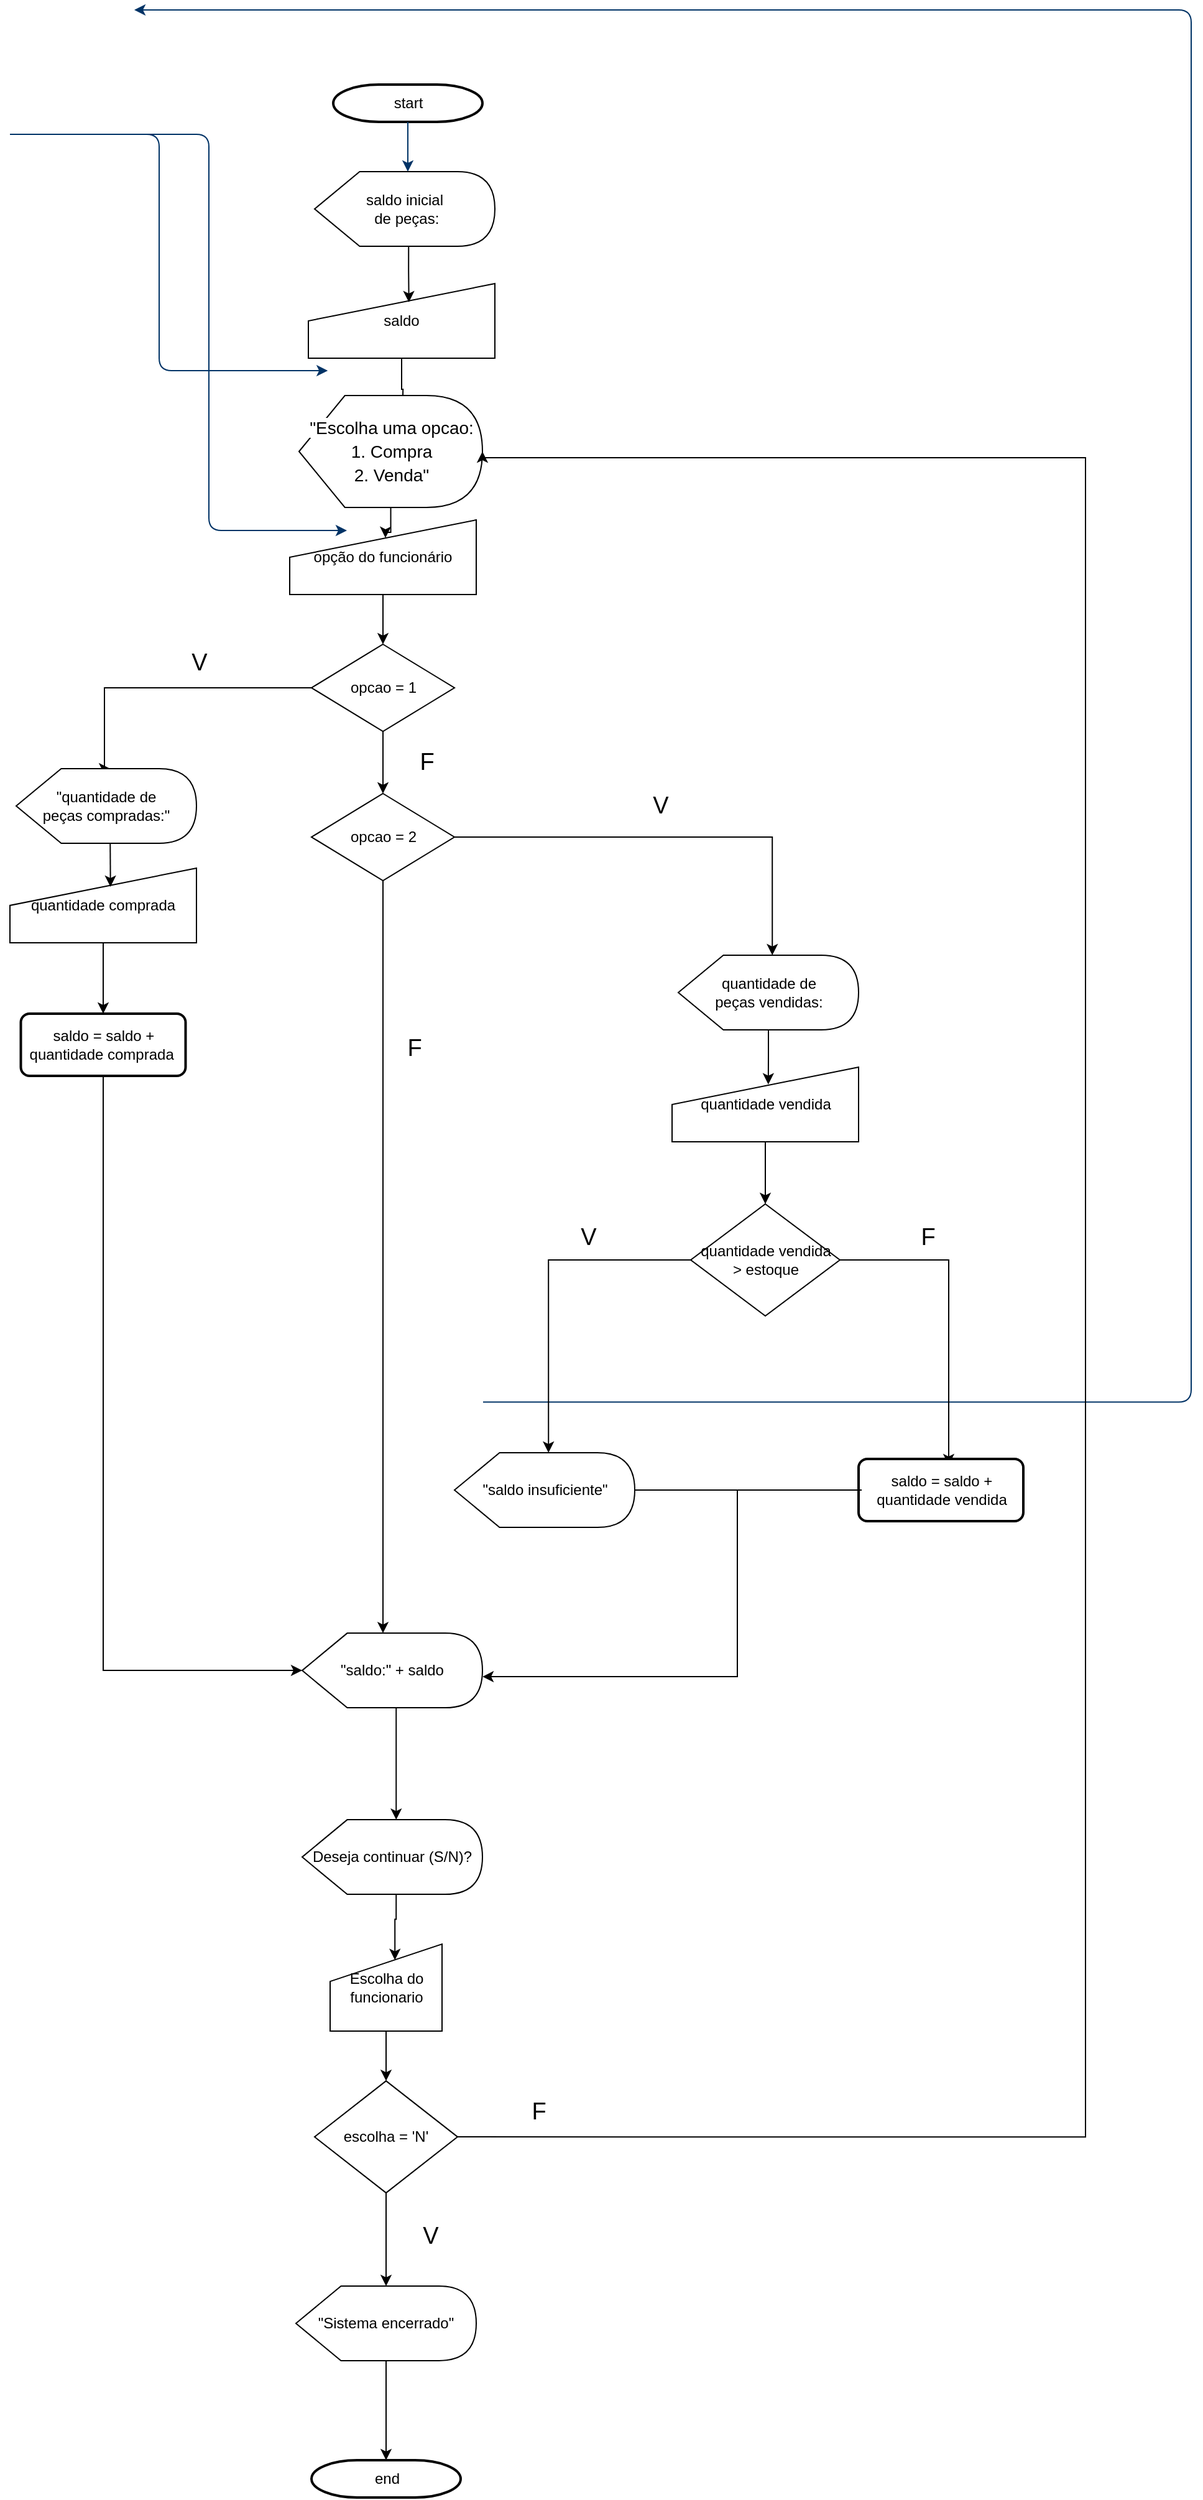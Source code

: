<mxfile version="22.0.3" type="device">
  <diagram id="6a731a19-8d31-9384-78a2-239565b7b9f0" name="Page-1">
    <mxGraphModel dx="1219" dy="713" grid="1" gridSize="10" guides="1" tooltips="1" connect="1" arrows="1" fold="1" page="1" pageScale="1" pageWidth="1169" pageHeight="827" background="none" math="0" shadow="0">
      <root>
        <mxCell id="0" />
        <mxCell id="1" parent="0" />
        <mxCell id="2" value="start" style="shape=mxgraph.flowchart.terminator;strokeWidth=2;gradientColor=none;gradientDirection=north;fontStyle=0;html=1;" parent="1" vertex="1">
          <mxGeometry x="260" y="60" width="120" height="30" as="geometry" />
        </mxCell>
        <mxCell id="7" style="fontStyle=1;strokeColor=#003366;strokeWidth=1;html=1;" parent="1" source="2" edge="1">
          <mxGeometry relative="1" as="geometry">
            <mxPoint x="320" y="130" as="targetPoint" />
          </mxGeometry>
        </mxCell>
        <mxCell id="26" value="" style="edgeStyle=elbowEdgeStyle;elbow=horizontal;exitX=0;exitY=0.5;exitPerimeter=0;entryX=0;entryY=0.5;entryPerimeter=0;fontStyle=1;strokeColor=#003366;strokeWidth=1;html=1;" parent="1" source="28" edge="1">
          <mxGeometry width="100" height="100" as="geometry">
            <mxPoint y="100" as="sourcePoint" />
            <mxPoint x="271" y="418.5" as="targetPoint" />
            <Array as="points">
              <mxPoint x="160" y="850" />
            </Array>
          </mxGeometry>
        </mxCell>
        <mxCell id="40" value="end" style="shape=mxgraph.flowchart.terminator;strokeWidth=2;gradientColor=none;gradientDirection=north;fontStyle=0;html=1;" parent="1" vertex="1">
          <mxGeometry x="242.5" y="1970" width="120" height="30" as="geometry" />
        </mxCell>
        <mxCell id="45" value="" style="edgeStyle=elbowEdgeStyle;elbow=horizontal;exitX=1;exitY=0.5;exitPerimeter=0;entryX=0.905;entryY=0.5;entryPerimeter=0;fontStyle=1;strokeColor=#003366;strokeWidth=1;html=1;" parent="1" target="34" edge="1">
          <mxGeometry width="100" height="100" as="geometry">
            <mxPoint x="380.5" y="1119.25" as="sourcePoint" />
            <mxPoint x="100" as="targetPoint" />
            <Array as="points">
              <mxPoint x="950" y="1320" />
            </Array>
          </mxGeometry>
        </mxCell>
        <mxCell id="54" value="" style="edgeStyle=elbowEdgeStyle;elbow=horizontal;exitX=0;exitY=0.5;exitPerimeter=0;entryX=0.095;entryY=0.5;entryPerimeter=0;fontStyle=1;strokeColor=#003366;strokeWidth=1;html=1;" parent="1" source="37" edge="1">
          <mxGeometry width="100" height="100" as="geometry">
            <mxPoint y="100" as="sourcePoint" />
            <mxPoint x="255.605" y="290" as="targetPoint" />
            <Array as="points">
              <mxPoint x="120" y="970" />
            </Array>
          </mxGeometry>
        </mxCell>
        <mxCell id="QkDp-pboHk4Na_2iRXT8-57" value="saldo inicial&lt;br&gt;&amp;nbsp;de peças:" style="shape=display;whiteSpace=wrap;html=1;" vertex="1" parent="1">
          <mxGeometry x="245" y="130" width="145" height="60" as="geometry" />
        </mxCell>
        <mxCell id="QkDp-pboHk4Na_2iRXT8-58" value="saldo" style="shape=manualInput;whiteSpace=wrap;html=1;" vertex="1" parent="1">
          <mxGeometry x="240" y="220" width="150" height="60" as="geometry" />
        </mxCell>
        <mxCell id="QkDp-pboHk4Na_2iRXT8-60" style="edgeStyle=orthogonalEdgeStyle;rounded=0;orthogonalLoop=1;jettySize=auto;html=1;exitX=0;exitY=0;exitDx=75.625;exitDy=60;exitPerimeter=0;entryX=0.539;entryY=0.25;entryDx=0;entryDy=0;entryPerimeter=0;" edge="1" parent="1" source="QkDp-pboHk4Na_2iRXT8-57" target="QkDp-pboHk4Na_2iRXT8-58">
          <mxGeometry relative="1" as="geometry" />
        </mxCell>
        <mxCell id="QkDp-pboHk4Na_2iRXT8-63" style="edgeStyle=orthogonalEdgeStyle;rounded=0;orthogonalLoop=1;jettySize=auto;html=1;exitX=0.5;exitY=1;exitDx=0;exitDy=0;entryX=0;entryY=0;entryDx=75.625;entryDy=0;entryPerimeter=0;" edge="1" parent="1" source="QkDp-pboHk4Na_2iRXT8-58">
          <mxGeometry relative="1" as="geometry">
            <mxPoint x="315.625" y="330" as="targetPoint" />
          </mxGeometry>
        </mxCell>
        <mxCell id="QkDp-pboHk4Na_2iRXT8-66" style="edgeStyle=orthogonalEdgeStyle;rounded=0;orthogonalLoop=1;jettySize=auto;html=1;exitX=0;exitY=0.5;exitDx=0;exitDy=0;entryX=0;entryY=0;entryDx=75.625;entryDy=0;entryPerimeter=0;" edge="1" parent="1" source="QkDp-pboHk4Na_2iRXT8-105" target="QkDp-pboHk4Na_2iRXT8-72">
          <mxGeometry relative="1" as="geometry">
            <mxPoint x="76" y="590" as="targetPoint" />
            <mxPoint x="240" y="360" as="sourcePoint" />
            <Array as="points">
              <mxPoint x="76" y="545" />
              <mxPoint x="76" y="610" />
            </Array>
          </mxGeometry>
        </mxCell>
        <mxCell id="QkDp-pboHk4Na_2iRXT8-67" value="V" style="edgeLabel;html=1;align=center;verticalAlign=middle;resizable=0;points=[];fontSize=19;" vertex="1" connectable="0" parent="QkDp-pboHk4Na_2iRXT8-66">
          <mxGeometry x="-0.289" relative="1" as="geometry">
            <mxPoint x="-7" y="-20" as="offset" />
          </mxGeometry>
        </mxCell>
        <mxCell id="QkDp-pboHk4Na_2iRXT8-64" value="&lt;div style=&quot;font-size: 14px; line-height: 19px;&quot;&gt;&lt;span style=&quot;background-color: rgb(255, 255, 255);&quot;&gt;&quot;Escolha uma opcao:&lt;/span&gt;&lt;/div&gt;&lt;div style=&quot;font-size: 14px; line-height: 19px;&quot;&gt;&lt;span style=&quot;background-color: rgb(255, 255, 255);&quot;&gt;1. Compra&lt;/span&gt;&lt;/div&gt;&lt;div style=&quot;font-size: 14px; line-height: 19px;&quot;&gt;&lt;span style=&quot;background-color: rgb(255, 255, 255);&quot;&gt;2. Venda&quot;&lt;/span&gt;&lt;/div&gt;" style="shape=display;whiteSpace=wrap;html=1;align=center;" vertex="1" parent="1">
          <mxGeometry x="232.5" y="310" width="147.5" height="90" as="geometry" />
        </mxCell>
        <mxCell id="QkDp-pboHk4Na_2iRXT8-72" value="&quot;quantidade&amp;nbsp;de &lt;br&gt;peças compradas:&quot;" style="shape=display;whiteSpace=wrap;html=1;" vertex="1" parent="1">
          <mxGeometry x="5" y="609.97" width="145" height="60" as="geometry" />
        </mxCell>
        <mxCell id="QkDp-pboHk4Na_2iRXT8-76" style="edgeStyle=orthogonalEdgeStyle;rounded=0;orthogonalLoop=1;jettySize=auto;html=1;exitX=0.5;exitY=1;exitDx=0;exitDy=0;entryX=0.5;entryY=0;entryDx=0;entryDy=0;" edge="1" parent="1" source="QkDp-pboHk4Na_2iRXT8-73" target="QkDp-pboHk4Na_2iRXT8-75">
          <mxGeometry relative="1" as="geometry" />
        </mxCell>
        <mxCell id="QkDp-pboHk4Na_2iRXT8-73" value="quantidade comprada" style="shape=manualInput;whiteSpace=wrap;html=1;" vertex="1" parent="1">
          <mxGeometry y="689.97" width="150" height="60" as="geometry" />
        </mxCell>
        <mxCell id="QkDp-pboHk4Na_2iRXT8-74" style="edgeStyle=orthogonalEdgeStyle;rounded=0;orthogonalLoop=1;jettySize=auto;html=1;exitX=0;exitY=0;exitDx=75.625;exitDy=60;exitPerimeter=0;entryX=0.539;entryY=0.25;entryDx=0;entryDy=0;entryPerimeter=0;" edge="1" parent="1" source="QkDp-pboHk4Na_2iRXT8-72" target="QkDp-pboHk4Na_2iRXT8-73">
          <mxGeometry relative="1" as="geometry" />
        </mxCell>
        <mxCell id="QkDp-pboHk4Na_2iRXT8-86" style="edgeStyle=orthogonalEdgeStyle;rounded=0;orthogonalLoop=1;jettySize=auto;html=1;exitX=0.5;exitY=1;exitDx=0;exitDy=0;" edge="1" parent="1" source="QkDp-pboHk4Na_2iRXT8-75" target="QkDp-pboHk4Na_2iRXT8-87">
          <mxGeometry relative="1" as="geometry">
            <mxPoint x="235.0" y="1189.97" as="targetPoint" />
            <Array as="points">
              <mxPoint x="75" y="1335" />
            </Array>
          </mxGeometry>
        </mxCell>
        <mxCell id="QkDp-pboHk4Na_2iRXT8-75" value="saldo = saldo + quantidade comprada&amp;nbsp;" style="rounded=1;whiteSpace=wrap;html=1;absoluteArcSize=1;arcSize=14;strokeWidth=2;" vertex="1" parent="1">
          <mxGeometry x="8.75" y="806.97" width="132.5" height="50" as="geometry" />
        </mxCell>
        <mxCell id="QkDp-pboHk4Na_2iRXT8-78" value="F" style="edgeLabel;html=1;align=center;verticalAlign=middle;resizable=0;points=[];fontSize=19;" vertex="1" connectable="0" parent="1">
          <mxGeometry x="265" y="620" as="geometry">
            <mxPoint x="70" y="-15" as="offset" />
          </mxGeometry>
        </mxCell>
        <mxCell id="QkDp-pboHk4Na_2iRXT8-79" value="quantidade&amp;nbsp;de &lt;br&gt;peças vendidas:" style="shape=display;whiteSpace=wrap;html=1;" vertex="1" parent="1">
          <mxGeometry x="537.5" y="760" width="145" height="60" as="geometry" />
        </mxCell>
        <mxCell id="QkDp-pboHk4Na_2iRXT8-83" style="edgeStyle=orthogonalEdgeStyle;rounded=0;orthogonalLoop=1;jettySize=auto;html=1;exitX=0.5;exitY=1;exitDx=0;exitDy=0;entryX=0.5;entryY=0;entryDx=0;entryDy=0;" edge="1" parent="1" source="QkDp-pboHk4Na_2iRXT8-80" target="QkDp-pboHk4Na_2iRXT8-82">
          <mxGeometry relative="1" as="geometry" />
        </mxCell>
        <mxCell id="QkDp-pboHk4Na_2iRXT8-80" value="quantidade vendida" style="shape=manualInput;whiteSpace=wrap;html=1;" vertex="1" parent="1">
          <mxGeometry x="532.5" y="850" width="150" height="60" as="geometry" />
        </mxCell>
        <mxCell id="QkDp-pboHk4Na_2iRXT8-81" style="edgeStyle=orthogonalEdgeStyle;rounded=0;orthogonalLoop=1;jettySize=auto;html=1;entryX=0.516;entryY=0.231;entryDx=0;entryDy=0;entryPerimeter=0;" edge="1" parent="1" source="QkDp-pboHk4Na_2iRXT8-79" target="QkDp-pboHk4Na_2iRXT8-80">
          <mxGeometry relative="1" as="geometry" />
        </mxCell>
        <mxCell id="QkDp-pboHk4Na_2iRXT8-89" style="edgeStyle=orthogonalEdgeStyle;rounded=0;orthogonalLoop=1;jettySize=auto;html=1;exitX=1;exitY=0.5;exitDx=0;exitDy=0;entryX=0.547;entryY=0.1;entryDx=0;entryDy=0;entryPerimeter=0;" edge="1" parent="1" source="QkDp-pboHk4Na_2iRXT8-82" target="QkDp-pboHk4Na_2iRXT8-92">
          <mxGeometry relative="1" as="geometry">
            <mxPoint x="755" y="1160" as="targetPoint" />
            <Array as="points">
              <mxPoint x="755" y="1005" />
            </Array>
          </mxGeometry>
        </mxCell>
        <mxCell id="QkDp-pboHk4Na_2iRXT8-91" style="edgeStyle=orthogonalEdgeStyle;rounded=0;orthogonalLoop=1;jettySize=auto;html=1;entryX=0;entryY=0;entryDx=75.625;entryDy=0;entryPerimeter=0;" edge="1" parent="1" source="QkDp-pboHk4Na_2iRXT8-82" target="QkDp-pboHk4Na_2iRXT8-88">
          <mxGeometry relative="1" as="geometry">
            <mxPoint x="447.5" y="800.06" as="targetPoint" />
          </mxGeometry>
        </mxCell>
        <mxCell id="QkDp-pboHk4Na_2iRXT8-82" value="quantidade vendida &lt;br&gt;&amp;gt; estoque" style="rhombus;whiteSpace=wrap;html=1;" vertex="1" parent="1">
          <mxGeometry x="547.5" y="960" width="120" height="90" as="geometry" />
        </mxCell>
        <mxCell id="QkDp-pboHk4Na_2iRXT8-85" value="V" style="text;html=1;align=center;verticalAlign=middle;resizable=0;points=[];autosize=1;strokeColor=none;fillColor=none;fontSize=19;" vertex="1" parent="1">
          <mxGeometry x="502.5" y="620" width="40" height="40" as="geometry" />
        </mxCell>
        <mxCell id="QkDp-pboHk4Na_2iRXT8-87" value="&quot;saldo:&quot; + saldo" style="shape=display;whiteSpace=wrap;html=1;" vertex="1" parent="1">
          <mxGeometry x="235" y="1305.06" width="145" height="60" as="geometry" />
        </mxCell>
        <mxCell id="QkDp-pboHk4Na_2iRXT8-88" value="&quot;saldo insuficiente&quot;" style="shape=display;whiteSpace=wrap;html=1;" vertex="1" parent="1">
          <mxGeometry x="357.5" y="1160" width="145" height="60" as="geometry" />
        </mxCell>
        <mxCell id="QkDp-pboHk4Na_2iRXT8-90" value="F" style="text;html=1;align=center;verticalAlign=middle;resizable=0;points=[];autosize=1;strokeColor=none;fillColor=none;fontSize=19;" vertex="1" parent="1">
          <mxGeometry x="717.5" y="967" width="40" height="40" as="geometry" />
        </mxCell>
        <mxCell id="QkDp-pboHk4Na_2iRXT8-92" value="saldo = saldo + quantidade vendida" style="rounded=1;whiteSpace=wrap;html=1;absoluteArcSize=1;arcSize=14;strokeWidth=2;" vertex="1" parent="1">
          <mxGeometry x="682.5" y="1165" width="132.5" height="50" as="geometry" />
        </mxCell>
        <mxCell id="QkDp-pboHk4Na_2iRXT8-97" value="" style="endArrow=none;html=1;rounded=0;exitX=1;exitY=0.5;exitDx=0;exitDy=0;exitPerimeter=0;entryX=0.019;entryY=0.5;entryDx=0;entryDy=0;entryPerimeter=0;" edge="1" parent="1" source="QkDp-pboHk4Na_2iRXT8-88" target="QkDp-pboHk4Na_2iRXT8-92">
          <mxGeometry width="50" height="50" relative="1" as="geometry">
            <mxPoint x="687.5" y="1320" as="sourcePoint" />
            <mxPoint x="675" y="1190" as="targetPoint" />
          </mxGeometry>
        </mxCell>
        <mxCell id="QkDp-pboHk4Na_2iRXT8-98" value="" style="endArrow=classic;html=1;rounded=0;entryX=1;entryY=0.5;entryDx=0;entryDy=0;entryPerimeter=0;" edge="1" parent="1">
          <mxGeometry width="50" height="50" relative="1" as="geometry">
            <mxPoint x="585" y="1190" as="sourcePoint" />
            <mxPoint x="380.0" y="1340.03" as="targetPoint" />
            <Array as="points">
              <mxPoint x="585" y="1260" />
              <mxPoint x="585" y="1340" />
            </Array>
          </mxGeometry>
        </mxCell>
        <mxCell id="QkDp-pboHk4Na_2iRXT8-99" value="Deseja continuar (S/N)?" style="shape=display;whiteSpace=wrap;html=1;" vertex="1" parent="1">
          <mxGeometry x="235" y="1455.06" width="145" height="60" as="geometry" />
        </mxCell>
        <mxCell id="QkDp-pboHk4Na_2iRXT8-100" style="edgeStyle=orthogonalEdgeStyle;rounded=0;orthogonalLoop=1;jettySize=auto;html=1;exitX=0;exitY=0;exitDx=75.625;exitDy=60;exitPerimeter=0;entryX=0;entryY=0;entryDx=75.625;entryDy=0;entryPerimeter=0;" edge="1" parent="1" source="QkDp-pboHk4Na_2iRXT8-87" target="QkDp-pboHk4Na_2iRXT8-99">
          <mxGeometry relative="1" as="geometry" />
        </mxCell>
        <mxCell id="QkDp-pboHk4Na_2iRXT8-108" style="edgeStyle=orthogonalEdgeStyle;rounded=0;orthogonalLoop=1;jettySize=auto;html=1;entryX=0.5;entryY=0;entryDx=0;entryDy=0;" edge="1" parent="1" source="QkDp-pboHk4Na_2iRXT8-101" target="QkDp-pboHk4Na_2iRXT8-107">
          <mxGeometry relative="1" as="geometry" />
        </mxCell>
        <mxCell id="QkDp-pboHk4Na_2iRXT8-101" value="Escolha do funcionario" style="shape=manualInput;whiteSpace=wrap;html=1;" vertex="1" parent="1">
          <mxGeometry x="257.5" y="1555.06" width="90" height="70" as="geometry" />
        </mxCell>
        <mxCell id="QkDp-pboHk4Na_2iRXT8-102" style="edgeStyle=orthogonalEdgeStyle;rounded=0;orthogonalLoop=1;jettySize=auto;html=1;exitX=0;exitY=0;exitDx=75.625;exitDy=60;exitPerimeter=0;entryX=0.579;entryY=0.183;entryDx=0;entryDy=0;entryPerimeter=0;" edge="1" parent="1" source="QkDp-pboHk4Na_2iRXT8-99" target="QkDp-pboHk4Na_2iRXT8-101">
          <mxGeometry relative="1" as="geometry" />
        </mxCell>
        <mxCell id="QkDp-pboHk4Na_2iRXT8-106" style="edgeStyle=orthogonalEdgeStyle;rounded=0;orthogonalLoop=1;jettySize=auto;html=1;entryX=0.5;entryY=0;entryDx=0;entryDy=0;" edge="1" parent="1" source="QkDp-pboHk4Na_2iRXT8-103" target="QkDp-pboHk4Na_2iRXT8-105">
          <mxGeometry relative="1" as="geometry" />
        </mxCell>
        <mxCell id="QkDp-pboHk4Na_2iRXT8-103" value="opção do funcionário" style="shape=manualInput;whiteSpace=wrap;html=1;" vertex="1" parent="1">
          <mxGeometry x="225" y="410" width="150" height="60" as="geometry" />
        </mxCell>
        <mxCell id="QkDp-pboHk4Na_2iRXT8-104" style="edgeStyle=orthogonalEdgeStyle;rounded=0;orthogonalLoop=1;jettySize=auto;html=1;entryX=0.513;entryY=0.241;entryDx=0;entryDy=0;entryPerimeter=0;" edge="1" parent="1" source="QkDp-pboHk4Na_2iRXT8-64" target="QkDp-pboHk4Na_2iRXT8-103">
          <mxGeometry relative="1" as="geometry" />
        </mxCell>
        <mxCell id="QkDp-pboHk4Na_2iRXT8-114" value="" style="edgeStyle=orthogonalEdgeStyle;rounded=0;orthogonalLoop=1;jettySize=auto;html=1;" edge="1" parent="1" source="QkDp-pboHk4Na_2iRXT8-105" target="QkDp-pboHk4Na_2iRXT8-113">
          <mxGeometry relative="1" as="geometry" />
        </mxCell>
        <mxCell id="QkDp-pboHk4Na_2iRXT8-105" value="opcao = 1" style="rhombus;whiteSpace=wrap;html=1;" vertex="1" parent="1">
          <mxGeometry x="242.5" y="510" width="115" height="70" as="geometry" />
        </mxCell>
        <mxCell id="QkDp-pboHk4Na_2iRXT8-112" style="edgeStyle=orthogonalEdgeStyle;rounded=0;orthogonalLoop=1;jettySize=auto;html=1;exitX=1;exitY=0.5;exitDx=0;exitDy=0;entryX=1;entryY=0.5;entryDx=0;entryDy=0;entryPerimeter=0;" edge="1" parent="1" source="QkDp-pboHk4Na_2iRXT8-107" target="QkDp-pboHk4Na_2iRXT8-64">
          <mxGeometry relative="1" as="geometry">
            <mxPoint x="895" y="350" as="targetPoint" />
            <Array as="points">
              <mxPoint x="865" y="1710" />
              <mxPoint x="865" y="360" />
            </Array>
          </mxGeometry>
        </mxCell>
        <mxCell id="QkDp-pboHk4Na_2iRXT8-124" style="edgeStyle=orthogonalEdgeStyle;rounded=0;orthogonalLoop=1;jettySize=auto;html=1;" edge="1" parent="1" source="QkDp-pboHk4Na_2iRXT8-107" target="QkDp-pboHk4Na_2iRXT8-122">
          <mxGeometry relative="1" as="geometry" />
        </mxCell>
        <mxCell id="QkDp-pboHk4Na_2iRXT8-107" value="escolha = &#39;N&#39;" style="rhombus;whiteSpace=wrap;html=1;" vertex="1" parent="1">
          <mxGeometry x="245" y="1665.06" width="115" height="90" as="geometry" />
        </mxCell>
        <mxCell id="QkDp-pboHk4Na_2iRXT8-110" value="F" style="text;html=1;align=center;verticalAlign=middle;resizable=0;points=[];autosize=1;strokeColor=none;fillColor=none;fontSize=19;" vertex="1" parent="1">
          <mxGeometry x="405" y="1670" width="40" height="40" as="geometry" />
        </mxCell>
        <mxCell id="QkDp-pboHk4Na_2iRXT8-111" value="V" style="text;html=1;align=center;verticalAlign=middle;resizable=0;points=[];autosize=1;strokeColor=none;fillColor=none;fontSize=19;" vertex="1" parent="1">
          <mxGeometry x="317.5" y="1770" width="40" height="40" as="geometry" />
        </mxCell>
        <mxCell id="QkDp-pboHk4Na_2iRXT8-119" style="edgeStyle=orthogonalEdgeStyle;rounded=0;orthogonalLoop=1;jettySize=auto;html=1;" edge="1" parent="1" source="QkDp-pboHk4Na_2iRXT8-113" target="QkDp-pboHk4Na_2iRXT8-87">
          <mxGeometry relative="1" as="geometry">
            <Array as="points">
              <mxPoint x="300" y="1150" />
              <mxPoint x="300" y="1150" />
            </Array>
          </mxGeometry>
        </mxCell>
        <mxCell id="QkDp-pboHk4Na_2iRXT8-113" value="opcao = 2" style="rhombus;whiteSpace=wrap;html=1;" vertex="1" parent="1">
          <mxGeometry x="242.5" y="630" width="115" height="70" as="geometry" />
        </mxCell>
        <mxCell id="QkDp-pboHk4Na_2iRXT8-117" value="F" style="edgeLabel;html=1;align=center;verticalAlign=middle;resizable=0;points=[];fontSize=19;" vertex="1" connectable="0" parent="1">
          <mxGeometry x="255" y="850" as="geometry">
            <mxPoint x="70" y="-15" as="offset" />
          </mxGeometry>
        </mxCell>
        <mxCell id="QkDp-pboHk4Na_2iRXT8-120" style="edgeStyle=orthogonalEdgeStyle;rounded=0;orthogonalLoop=1;jettySize=auto;html=1;exitX=1;exitY=0.5;exitDx=0;exitDy=0;entryX=0;entryY=0;entryDx=75.625;entryDy=0;entryPerimeter=0;" edge="1" parent="1" source="QkDp-pboHk4Na_2iRXT8-113" target="QkDp-pboHk4Na_2iRXT8-79">
          <mxGeometry relative="1" as="geometry" />
        </mxCell>
        <mxCell id="QkDp-pboHk4Na_2iRXT8-121" value="V" style="text;html=1;align=center;verticalAlign=middle;resizable=0;points=[];autosize=1;strokeColor=none;fillColor=none;fontSize=19;" vertex="1" parent="1">
          <mxGeometry x="445" y="967" width="40" height="40" as="geometry" />
        </mxCell>
        <mxCell id="QkDp-pboHk4Na_2iRXT8-125" value="" style="edgeStyle=orthogonalEdgeStyle;rounded=0;orthogonalLoop=1;jettySize=auto;html=1;" edge="1" parent="1" source="QkDp-pboHk4Na_2iRXT8-122" target="40">
          <mxGeometry relative="1" as="geometry" />
        </mxCell>
        <mxCell id="QkDp-pboHk4Na_2iRXT8-122" value="&quot;Sistema encerrado&quot;" style="shape=display;whiteSpace=wrap;html=1;" vertex="1" parent="1">
          <mxGeometry x="230" y="1830" width="145" height="60" as="geometry" />
        </mxCell>
      </root>
    </mxGraphModel>
  </diagram>
</mxfile>
